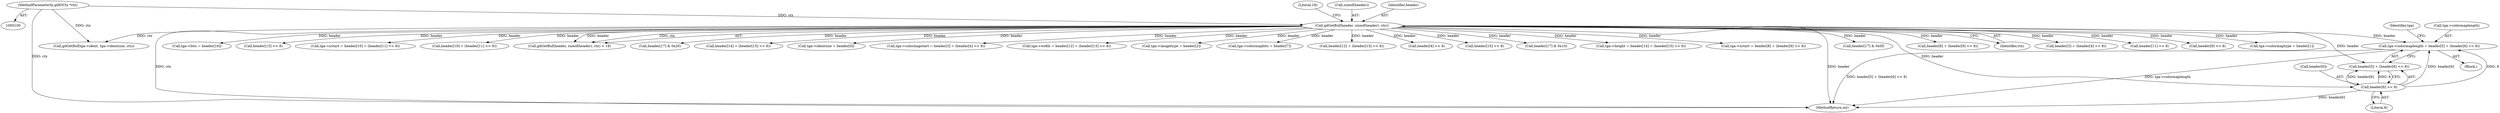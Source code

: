 digraph "0_libgd_10ef1dca63d62433fda13309b4a228782db823f7_0@pointer" {
"1000153" [label="(Call,tga->colormaplength = header[5] + (header[6] << 8))"];
"1000107" [label="(Call,gdGetBuf(header, sizeof(header), ctx))"];
"1000101" [label="(MethodParameterIn,gdIOCtx *ctx)"];
"1000161" [label="(Call,header[6] << 8)"];
"1000108" [label="(Identifier,header)"];
"1000112" [label="(Literal,18)"];
"1000181" [label="(Call,header[9] << 8)"];
"1000126" [label="(Call,tga->colormaptype = header[1])"];
"1000107" [label="(Call,gdGetBuf(header, sizeof(header), ctx))"];
"1000225" [label="(Call,tga->bits = header[16])"];
"1000207" [label="(Call,header[13] << 8)"];
"1000186" [label="(Call,tga->ystart = header[10] + (header[11] << 8))"];
"1000190" [label="(Call,header[10] + (header[11] << 8))"];
"1000106" [label="(Call,gdGetBuf(header, sizeof(header), ctx) < 18)"];
"1000258" [label="(Call,header[17] & 0x20)"];
"1000216" [label="(Call,header[14] + (header[15] << 8))"];
"1000119" [label="(Call,tga->identsize = header[0])"];
"1000140" [label="(Call,tga->colormapstart = header[3] + (header[4] << 8))"];
"1000199" [label="(Call,tga->width = header[12] + (header[13] << 8))"];
"1000346" [label="(Call,gdGetBuf(tga->ident, tga->identsize, ctx))"];
"1000133" [label="(Call,tga->imagetype = header[2])"];
"1000166" [label="(Call,tga->colormapbits = header[7])"];
"1000162" [label="(Call,header[6])"];
"1000165" [label="(Literal,8)"];
"1000101" [label="(MethodParameterIn,gdIOCtx *ctx)"];
"1000203" [label="(Call,header[12] + (header[13] << 8))"];
"1000154" [label="(Call,tga->colormaplength)"];
"1000109" [label="(Call,sizeof(header))"];
"1000148" [label="(Call,header[4] << 8)"];
"1000220" [label="(Call,header[15] << 8)"];
"1000246" [label="(Call,header[17] & 0x10)"];
"1000212" [label="(Call,tga->height = header[14] + (header[15] << 8))"];
"1000153" [label="(Call,tga->colormaplength = header[5] + (header[6] << 8))"];
"1000173" [label="(Call,tga->xstart = header[8] + (header[9] << 8))"];
"1000168" [label="(Identifier,tga)"];
"1000356" [label="(MethodReturn,int)"];
"1000236" [label="(Call,header[17] & 0x0f)"];
"1000103" [label="(Block,)"];
"1000157" [label="(Call,header[5] + (header[6] << 8))"];
"1000177" [label="(Call,header[8] + (header[9] << 8))"];
"1000111" [label="(Identifier,ctx)"];
"1000144" [label="(Call,header[3] + (header[4] << 8))"];
"1000194" [label="(Call,header[11] << 8)"];
"1000161" [label="(Call,header[6] << 8)"];
"1000153" -> "1000103"  [label="AST: "];
"1000153" -> "1000157"  [label="CFG: "];
"1000154" -> "1000153"  [label="AST: "];
"1000157" -> "1000153"  [label="AST: "];
"1000168" -> "1000153"  [label="CFG: "];
"1000153" -> "1000356"  [label="DDG: header[5] + (header[6] << 8)"];
"1000153" -> "1000356"  [label="DDG: tga->colormaplength"];
"1000107" -> "1000153"  [label="DDG: header"];
"1000161" -> "1000153"  [label="DDG: header[6]"];
"1000161" -> "1000153"  [label="DDG: 8"];
"1000107" -> "1000106"  [label="AST: "];
"1000107" -> "1000111"  [label="CFG: "];
"1000108" -> "1000107"  [label="AST: "];
"1000109" -> "1000107"  [label="AST: "];
"1000111" -> "1000107"  [label="AST: "];
"1000112" -> "1000107"  [label="CFG: "];
"1000107" -> "1000356"  [label="DDG: header"];
"1000107" -> "1000356"  [label="DDG: ctx"];
"1000107" -> "1000106"  [label="DDG: header"];
"1000107" -> "1000106"  [label="DDG: ctx"];
"1000101" -> "1000107"  [label="DDG: ctx"];
"1000107" -> "1000119"  [label="DDG: header"];
"1000107" -> "1000126"  [label="DDG: header"];
"1000107" -> "1000133"  [label="DDG: header"];
"1000107" -> "1000140"  [label="DDG: header"];
"1000107" -> "1000144"  [label="DDG: header"];
"1000107" -> "1000148"  [label="DDG: header"];
"1000107" -> "1000157"  [label="DDG: header"];
"1000107" -> "1000161"  [label="DDG: header"];
"1000107" -> "1000166"  [label="DDG: header"];
"1000107" -> "1000173"  [label="DDG: header"];
"1000107" -> "1000177"  [label="DDG: header"];
"1000107" -> "1000181"  [label="DDG: header"];
"1000107" -> "1000186"  [label="DDG: header"];
"1000107" -> "1000190"  [label="DDG: header"];
"1000107" -> "1000194"  [label="DDG: header"];
"1000107" -> "1000199"  [label="DDG: header"];
"1000107" -> "1000203"  [label="DDG: header"];
"1000107" -> "1000207"  [label="DDG: header"];
"1000107" -> "1000212"  [label="DDG: header"];
"1000107" -> "1000216"  [label="DDG: header"];
"1000107" -> "1000220"  [label="DDG: header"];
"1000107" -> "1000225"  [label="DDG: header"];
"1000107" -> "1000236"  [label="DDG: header"];
"1000107" -> "1000246"  [label="DDG: header"];
"1000107" -> "1000258"  [label="DDG: header"];
"1000107" -> "1000346"  [label="DDG: ctx"];
"1000101" -> "1000100"  [label="AST: "];
"1000101" -> "1000356"  [label="DDG: ctx"];
"1000101" -> "1000346"  [label="DDG: ctx"];
"1000161" -> "1000157"  [label="AST: "];
"1000161" -> "1000165"  [label="CFG: "];
"1000162" -> "1000161"  [label="AST: "];
"1000165" -> "1000161"  [label="AST: "];
"1000157" -> "1000161"  [label="CFG: "];
"1000161" -> "1000356"  [label="DDG: header[6]"];
"1000161" -> "1000157"  [label="DDG: header[6]"];
"1000161" -> "1000157"  [label="DDG: 8"];
}
